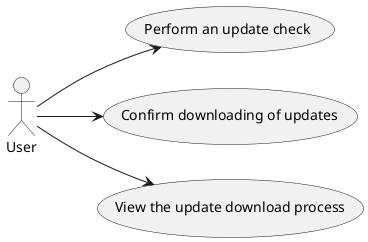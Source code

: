 @startuml usecase
left to right direction
actor User as user

' apply update use case
usecase (Perform an update check) as (check update)
usecase (Confirm downloading of updates) as (download update)
usecase (View the update download process) as (download update progress)

user-->(check update)
user-->(download update)
user-->(download update progress)

@enduml